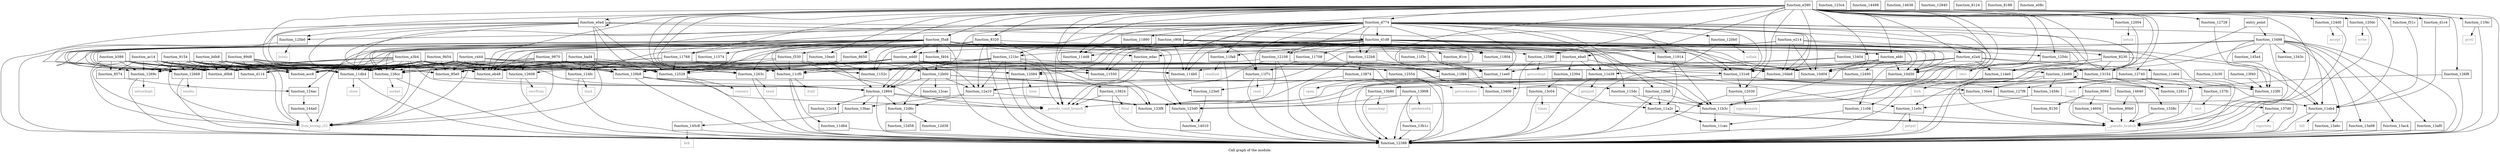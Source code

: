 digraph "Call graph of the module." {
  label="Call graph of the module.";
  node [shape=record];

  Node_function_e2a4 [label="{function_e2a4}"];
  Node_function_125dc [label="{function_125dc}"];
  Node_function_e390 [label="{function_e390}"];
  Node_function_12580 [label="{function_12580}"];
  Node_function_10ea0 [label="{function_10ea0}"];
  Node_function_11db4 [label="{function_11db4}"];
  Node_function_11fd4 [label="{function_11fd4}"];
  Node_function_115dc [label="{function_115dc}"];
  Node_function_11708 [label="{function_11708}"];
  Node_function_11768 [label="{function_11768}"];
  Node_function_12004 [label="{function_12004}"];
  Node_function_eb48 [label="{function_eb48}"];
  Node_function_11804 [label="{function_11804}"];
  Node_function_eba0 [label="{function_eba0}"];
  Node_function_114b0 [label="{function_114b0}"];
  Node_function_12030 [label="{function_12030}"];
  Node_function_12084 [label="{function_12084}"];
  Node_function_120b0 [label="{function_120b0}"];
  Node_function_11890 [label="{function_11890}"];
  Node_function_11e64 [label="{function_11e64}"];
  Node_function_11550 [label="{function_11550}"];
  Node_function_11574 [label="{function_11574}"];
  Node_function_124d0 [label="{function_124d0}"];
  Node_function_11eb4 [label="{function_11eb4}"];
  Node_function_120dc [label="{function_120dc}"];
  Node_function_ebfc [label="{function_ebfc}"];
  Node_function_ecc8 [label="{function_ecc8}"];
  Node_function_114d8 [label="{function_114d8}"];
  Node_function_11de0 [label="{function_11de0}"];
  Node_function_12108 [label="{function_12108}"];
  Node_function_121bc [label="{function_121bc}"];
  Node_function_11914 [label="{function_11914}"];
  Node_function_122b8 [label="{function_122b8}"];
  Node_function_11a2c [label="{function_11a2c}"];
  Node_function_12388 [label="{function_12388}"];
  Node_function_11ee0 [label="{function_11ee0}"];
  Node_function_124fc [label="{function_124fc}"];
  Node_function_11f3c [label="{function_11f3c}"];
  Node_function_edac [label="{function_edac}"];
  Node_function_edd0 [label="{function_edd0}"];
  Node_function_125b0 [label="{function_125b0}"];
  Node_function_f31c [label="{function_f31c}"];
  Node_function_12394 [label="{function_12394}"];
  Node_function_11b3c [label="{function_11b3c}"];
  Node_function_123c4 [label="{function_123c4}"];
  Node_function_11c08 [label="{function_11c08}"];
  Node_function_123d0 [label="{function_123d0}"];
  Node_function_12528 [label="{function_12528}"];
  Node_function_11f4c [label="{function_11f4c}"];
  Node_function_12554 [label="{function_12554}"];
  Node_function_11f7c [label="{function_11f7c}"];
  Node_function_f330 [label="{function_f330}"];
  Node_function_11cec [label="{function_11cec}"];
  Node_function_f404 [label="{function_f404}"];
  Node_function_1152c [label="{function_1152c}"];
  Node_function_11e0c [label="{function_11e0c}"];
  Node_function_123e0 [label="{function_123e0}"];
  Node_function_123f0 [label="{function_123f0}"];
  Node_function_f5a8 [label="{function_f5a8}"];
  Node_function_10d04 [label="{function_10d04}"];
  Node_function_11fa8 [label="{function_11fa8}"];
  Node_function_11e38 [label="{function_11e38}"];
  Node_function_12490 [label="{function_12490}"];
  Node_function_11cf0 [label="{function_11cf0}"];
  Node_function_124ac [label="{function_124ac}"];
  Node_function_11d64 [label="{function_11d64}"];
  Node_function_10d30 [label="{function_10d30}"];
  Node_function_12668 [label="{function_12668}"];
  Node_function_1269c [label="{function_1269c}"];
  Node_function_126cc [label="{function_126cc}"];
  Node_function_126f8 [label="{function_126f8}"];
  Node_function_12728 [label="{function_12728}"];
  Node_function_12740 [label="{function_12740}"];
  Node_function_127f8 [label="{function_127f8}"];
  Node_function_12608 [label="{function_12608}"];
  Node_function_1263c [label="{function_1263c}"];
  Node_function_10de8 [label="{function_10de8}"];
  Node_prctl [color="gray50", fontcolor="gray50", label="{prctl}"];
  Node_read [color="gray50", fontcolor="gray50", label="{read}"];
  Node_readlink [color="gray50", fontcolor="gray50", label="{readlink}"];
  Node_setsid [color="gray50", fontcolor="gray50", label="{setsid}"];
  Node_sigprocmask [color="gray50", fontcolor="gray50", label="{sigprocmask}"];
  Node_time [color="gray50", fontcolor="gray50", label="{time}"];
  Node_unlink [color="gray50", fontcolor="gray50", label="{unlink}"];
  Node_write [color="gray50", fontcolor="gray50", label="{write}"];
  Node_accept [color="gray50", fontcolor="gray50", label="{accept}"];
  Node_bind [color="gray50", fontcolor="gray50", label="{bind}"];
  Node_connect [color="gray50", fontcolor="gray50", label="{connect}"];
  Node_getsockname [color="gray50", fontcolor="gray50", label="{getsockname}"];
  Node_getsockopt [color="gray50", fontcolor="gray50", label="{getsockopt}"];
  Node_listen [color="gray50", fontcolor="gray50", label="{listen}"];
  Node_recv [color="gray50", fontcolor="gray50", label="{recv}"];
  Node_recvfrom [color="gray50", fontcolor="gray50", label="{recvfrom}"];
  Node_send [color="gray50", fontcolor="gray50", label="{send}"];
  Node_sendto [color="gray50", fontcolor="gray50", label="{sendto}"];
  Node_setsockopt [color="gray50", fontcolor="gray50", label="{setsockopt}"];
  Node_socket [color="gray50", fontcolor="gray50", label="{socket}"];
  Node_sigaction [color="gray50", fontcolor="gray50", label="{sigaction}"];
  Node_exit [color="gray50", fontcolor="gray50", label="{exit}"];
  Node_fstat [color="gray50", fontcolor="gray50", label="{fstat}"];
  Node_getdents64 [color="gray50", fontcolor="gray50", label="{getdents64}"];
  Node_nanosleep [color="gray50", fontcolor="gray50", label="{nanosleep}"];
  Node_times [color="gray50", fontcolor="gray50", label="{times}"];
  Node_brk [color="gray50", fontcolor="gray50", label="{brk}"];
  Node_llvm_bswap_i32 [color="gray50", fontcolor="gray50", label="{llvm_bswap_i32}"];
  Node_function_13498 [label="{function_13498}"];
  Node_function_136e4 [label="{function_136e4}"];
  Node_function_137d0 [label="{function_137d0}"];
  Node_function_137fc [label="{function_137fc}"];
  Node_function_13824 [label="{function_13824}"];
  Node_function_13874 [label="{function_13874}"];
  Node_function_13908 [label="{function_13908}"];
  Node_function_13a6c [label="{function_13a6c}"];
  Node_function_13a98 [label="{function_13a98}"];
  Node_function_13ac4 [label="{function_13ac4}"];
  Node_function_13af0 [label="{function_13af0}"];
  Node_function_13b1c [label="{function_13b1c}"];
  Node_function_13b80 [label="{function_13b80}"];
  Node_function_13bac [label="{function_13bac}"];
  Node_function_13c04 [label="{function_13c04}"];
  Node_function_13c30 [label="{function_13c30}"];
  Node_function_13f40 [label="{function_13f40}"];
  Node_function_14010 [label="{function_14010}"];
  Node_function_14498 [label="{function_14498}"];
  Node_function_144a0 [label="{function_144a0}"];
  Node_function_1458c [label="{function_1458c}"];
  Node_function_145a4 [label="{function_145a4}"];
  Node_function_145c8 [label="{function_145c8}"];
  Node_function_14604 [label="{function_14604}"];
  Node_function_14638 [label="{function_14638}"];
  Node_function_14640 [label="{function_14640}"];
  Node_fcntl [color="gray50", fontcolor="gray50", label="{fcntl}"];
  Node_close [color="gray50", fontcolor="gray50", label="{close}"];
  Node_fork [color="gray50", fontcolor="gray50", label="{fork}"];
  Node_getpid [color="gray50", fontcolor="gray50", label="{getpid}"];
  Node_getppid [color="gray50", fontcolor="gray50", label="{getppid}"];
  Node_ioctl [color="gray50", fontcolor="gray50", label="{ioctl}"];
  Node_kill [color="gray50", fontcolor="gray50", label="{kill}"];
  Node_open [color="gray50", fontcolor="gray50", label="{open}"];
  Node_function_1281c [label="{function_1281c}"];
  Node_function_12840 [label="{function_12840}"];
  Node_function_12864 [label="{function_12864}"];
  Node_function_129b8 [label="{function_129b8}"];
  Node_function_12a10 [label="{function_12a10}"];
  Node_function_12b00 [label="{function_12b00}"];
  Node_function_12c18 [label="{function_12c18}"];
  Node_function_12cac [label="{function_12cac}"];
  Node_function_12d38 [label="{function_12d38}"];
  Node_function_12d58 [label="{function_12d58}"];
  Node_function_12d6c [label="{function_12d6c}"];
  Node_function_12e60 [label="{function_12e60}"];
  Node_function_12fa8 [label="{function_12fa8}"];
  Node_function_13154 [label="{function_13154}"];
  Node_function_131e8 [label="{function_131e8}"];
  Node_function_1338c [label="{function_1338c}"];
  Node_function_133f8 [label="{function_133f8}"];
  Node_function_1343c [label="{function_1343c}"];
  Node_function_13400 [label="{function_13400}"];
  Node_function_13404 [label="{function_13404}"];
  Node___pseudo_branch [color="gray50", fontcolor="gray50", label="{__pseudo_branch}"];
  Node___pseudo_cond_branch [color="gray50", fontcolor="gray50", label="{__pseudo_cond_branch}"];
  Node_function_8094 [label="{function_8094}"];
  Node_function_80b0 [label="{function_80b0}"];
  Node_function_8124 [label="{function_8124}"];
  Node_function_8130 [label="{function_8130}"];
  Node_function_8188 [label="{function_8188}"];
  Node_entry_point [label="{entry_point}"];
  Node_function_81cc [label="{function_81cc}"];
  Node_function_8230 [label="{function_8230}"];
  Node_function_8320 [label="{function_8320}"];
  Node_function_8574 [label="{function_8574}"];
  Node_function_85e0 [label="{function_85e0}"];
  Node_function_8650 [label="{function_8650}"];
  Node_function_89d8 [label="{function_89d8}"];
  Node_function_9154 [label="{function_9154}"];
  Node_function_9870 [label="{function_9870}"];
  Node_function_9b54 [label="{function_9b54}"];
  Node_function_a3b4 [label="{function_a3b4}"];
  Node_function_ac14 [label="{function_ac14}"];
  Node_function_b388 [label="{function_b388}"];
  Node_function_bad4 [label="{function_bad4}"];
  Node_function_bdb8 [label="{function_bdb8}"];
  Node_function_c444 [label="{function_c444}"];
  Node_function_c908 [label="{function_c908}"];
  Node_function_d0b8 [label="{function_d0b8}"];
  Node_function_d114 [label="{function_d114}"];
  Node_function_d1c4 [label="{function_d1c4}"];
  Node_function_d1d8 [label="{function_d1d8}"];
  Node_function_d774 [label="{function_d774}"];
  Node_function_e08c [label="{function_e08c}"];
  Node_function_e0a4 [label="{function_e0a4}"];
  Node_function_e214 [label="{function_e214}"];
  Node_function_e2a4 -> Node_function_11e64;
  Node_function_e2a4 -> Node_function_11de0;
  Node_function_e2a4 -> Node_function_11ee0;
  Node_function_e2a4 -> Node_function_10d04;
  Node_function_e2a4 -> Node_function_10d30;
  Node_function_e2a4 -> Node_function_10de8;
  Node_function_e2a4 -> Node_function_13154;
  Node_function_e2a4 -> Node_function_131e8;
  Node_function_125dc -> Node_function_12388;
  Node_function_125dc -> Node_recv;
  Node_function_e390 -> Node_function_e2a4;
  Node_function_e390 -> Node_function_125dc;
  Node_function_e390 -> Node_function_12580;
  Node_function_e390 -> Node_function_10ea0;
  Node_function_e390 -> Node_function_11db4;
  Node_function_e390 -> Node_function_11fd4;
  Node_function_e390 -> Node_function_11768;
  Node_function_e390 -> Node_function_12004;
  Node_function_e390 -> Node_function_eb48;
  Node_function_e390 -> Node_function_eba0;
  Node_function_e390 -> Node_function_114b0;
  Node_function_e390 -> Node_function_12030;
  Node_function_e390 -> Node_function_11550;
  Node_function_e390 -> Node_function_124d0;
  Node_function_e390 -> Node_function_11eb4;
  Node_function_e390 -> Node_function_120dc;
  Node_function_e390 -> Node_function_ebfc;
  Node_function_e390 -> Node_function_114d8;
  Node_function_e390 -> Node_function_11de0;
  Node_function_e390 -> Node_function_12388;
  Node_function_e390 -> Node_function_f31c;
  Node_function_e390 -> Node_function_11b3c;
  Node_function_e390 -> Node_function_11c08;
  Node_function_e390 -> Node_function_12528;
  Node_function_e390 -> Node_function_11f4c;
  Node_function_e390 -> Node_function_f5a8;
  Node_function_e390 -> Node_function_10d04;
  Node_function_e390 -> Node_function_11cf0;
  Node_function_e390 -> Node_function_10d30;
  Node_function_e390 -> Node_function_126cc;
  Node_function_e390 -> Node_function_126f8;
  Node_function_e390 -> Node_function_12728;
  Node_function_e390 -> Node_function_12740;
  Node_function_e390 -> Node_function_1263c;
  Node_function_e390 -> Node_function_10de8;
  Node_function_e390 -> Node_function_13154;
  Node_function_e390 -> Node_function_131e8;
  Node_function_e390 -> Node___pseudo_branch;
  Node_function_e390 -> Node___pseudo_cond_branch;
  Node_function_e390 -> Node_function_8320;
  Node_function_e390 -> Node_function_8650;
  Node_function_e390 -> Node_function_d1c4;
  Node_function_e390 -> Node_function_d774;
  Node_function_e390 -> Node_function_e0a4;
  Node_function_12580 -> Node_function_12388;
  Node_function_12580 -> Node_getsockopt;
  Node_function_10ea0 -> Node_function_1152c;
  Node_function_10ea0 -> Node_function_12864;
  Node_function_11db4 -> Node_function_12388;
  Node_function_11db4 -> Node_close;
  Node_function_11fd4 -> Node_function_12388;
  Node_function_115dc -> Node_function_11a2c;
  Node_function_115dc -> Node_function_11b3c;
  Node_function_11708 -> Node_function_11f7c;
  Node_function_11768 -> Node_function_11db4;
  Node_function_11768 -> Node_function_12388;
  Node_function_11768 -> Node_function_12528;
  Node_function_11768 -> Node_function_12554;
  Node_function_11768 -> Node_function_126cc;
  Node_function_12004 -> Node_function_12388;
  Node_function_12004 -> Node_setsid;
  Node_function_eba0 -> Node_function_12084;
  Node_function_eba0 -> Node_function_12394;
  Node_function_eba0 -> Node_function_11e0c;
  Node_function_eba0 -> Node_function_11e38;
  Node_function_12030 -> Node_function_12388;
  Node_function_12030 -> Node_sigprocmask;
  Node_function_12084 -> Node_function_12388;
  Node_function_12084 -> Node_time;
  Node_function_120b0 -> Node_function_12388;
  Node_function_120b0 -> Node_unlink;
  Node_function_11e64 -> Node_function_12388;
  Node_function_11e64 -> Node_ioctl;
  Node_function_124d0 -> Node_function_12388;
  Node_function_124d0 -> Node_accept;
  Node_function_11eb4 -> Node_function_12388;
  Node_function_11eb4 -> Node_kill;
  Node_function_120dc -> Node_function_12388;
  Node_function_120dc -> Node_write;
  Node_function_ebfc -> Node_function_114b0;
  Node_function_ebfc -> Node_function_11b3c;
  Node_function_ebfc -> Node_function_10d04;
  Node_function_ebfc -> Node_function_12490;
  Node_function_ebfc -> Node_function_10d30;
  Node_function_ebfc -> Node_function_10de8;
  Node_function_11de0 -> Node_function_12388;
  Node_function_11de0 -> Node_fork;
  Node_function_12108 -> Node_function_11db4;
  Node_function_12108 -> Node_function_12388;
  Node_function_12108 -> Node_function_12a10;
  Node_function_12108 -> Node_function_133f8;
  Node_function_12108 -> Node_function_13400;
  Node_function_121bc -> Node_function_11db4;
  Node_function_121bc -> Node_function_12388;
  Node_function_121bc -> Node_function_11ee0;
  Node_function_121bc -> Node_function_11cf0;
  Node_function_121bc -> Node_function_13824;
  Node_function_121bc -> Node_function_12864;
  Node_function_121bc -> Node_function_129b8;
  Node_function_121bc -> Node_function_12a10;
  Node_function_121bc -> Node_function_133f8;
  Node_function_11914 -> Node_function_11a2c;
  Node_function_11914 -> Node_function_11b3c;
  Node_function_122b8 -> Node_function_13874;
  Node_function_122b8 -> Node_function_133f8;
  Node_function_122b8 -> Node_function_13400;
  Node_function_11a2c -> Node_function_11a2c;
  Node_function_11a2c -> Node_function_11cec;
  Node_function_11a2c -> Node___pseudo_branch;
  Node_function_11ee0 -> Node_function_12388;
  Node_function_11ee0 -> Node_open;
  Node_function_124fc -> Node_function_12388;
  Node_function_124fc -> Node_bind;
  Node_function_11f3c -> Node_function_11ee0;
  Node_function_edac -> Node_function_12a10;
  Node_function_edac -> Node___pseudo_cond_branch;
  Node_function_edd0 -> Node_function_11db4;
  Node_function_edd0 -> Node_function_11fd4;
  Node_function_edd0 -> Node_function_eb48;
  Node_function_edd0 -> Node_function_114b0;
  Node_function_edd0 -> Node_function_11550;
  Node_function_edd0 -> Node_function_11b3c;
  Node_function_edd0 -> Node_function_12528;
  Node_function_edd0 -> Node_function_11cf0;
  Node_function_edd0 -> Node_function_126cc;
  Node_function_edd0 -> Node_function_12608;
  Node_function_edd0 -> Node_function_1263c;
  Node_function_edd0 -> Node_function_129b8;
  Node_function_edd0 -> Node_function_12a10;
  Node_function_edd0 -> Node_function_12b00;
  Node_function_edd0 -> Node_function_131e8;
  Node_function_edd0 -> Node___pseudo_cond_branch;
  Node_function_125b0 -> Node_function_12388;
  Node_function_125b0 -> Node_listen;
  Node_function_f31c -> Node_function_11eb4;
  Node_function_12394 -> Node_function_13c04;
  Node_function_11b3c -> Node_function_11cec;
  Node_function_11b3c -> Node___pseudo_branch;
  Node_function_11c08 -> Node_function_11cec;
  Node_function_11c08 -> Node___pseudo_branch;
  Node_function_123d0 -> Node_function_14010;
  Node_function_12528 -> Node_function_12388;
  Node_function_12528 -> Node_connect;
  Node_function_11f4c -> Node_function_12388;
  Node_function_11f4c -> Node_prctl;
  Node_function_12554 -> Node_function_12388;
  Node_function_12554 -> Node_getsockname;
  Node_function_11f7c -> Node_function_12388;
  Node_function_11f7c -> Node_read;
  Node_function_f330 -> Node_function_11550;
  Node_function_f330 -> Node_function_12528;
  Node_function_f330 -> Node_function_11cf0;
  Node_function_f330 -> Node_function_126cc;
  Node_function_f330 -> Node___pseudo_cond_branch;
  Node_function_f404 -> Node_function_114b0;
  Node_function_f404 -> Node_function_1152c;
  Node_function_f404 -> Node_function_12864;
  Node_function_f404 -> Node_function_12b00;
  Node_function_11e0c -> Node_function_12388;
  Node_function_11e0c -> Node_getpid;
  Node_function_123e0 -> Node_function_14010;
  Node_function_123f0 -> Node___pseudo_branch;
  Node_function_f5a8 -> Node_function_125dc;
  Node_function_f5a8 -> Node_function_12580;
  Node_function_f5a8 -> Node_function_11db4;
  Node_function_f5a8 -> Node_function_11fd4;
  Node_function_f5a8 -> Node_function_11768;
  Node_function_f5a8 -> Node_function_eb48;
  Node_function_f5a8 -> Node_function_eba0;
  Node_function_f5a8 -> Node_function_12084;
  Node_function_f5a8 -> Node_function_11574;
  Node_function_f5a8 -> Node_function_11de0;
  Node_function_f5a8 -> Node_function_12388;
  Node_function_f5a8 -> Node_function_edac;
  Node_function_f5a8 -> Node_function_edd0;
  Node_function_f5a8 -> Node_function_11b3c;
  Node_function_f5a8 -> Node_function_11c08;
  Node_function_f5a8 -> Node_function_123d0;
  Node_function_f5a8 -> Node_function_12528;
  Node_function_f5a8 -> Node_function_f330;
  Node_function_f5a8 -> Node_function_f404;
  Node_function_f5a8 -> Node_function_123e0;
  Node_function_f5a8 -> Node_function_10d04;
  Node_function_f5a8 -> Node_function_11cf0;
  Node_function_f5a8 -> Node_function_10d30;
  Node_function_f5a8 -> Node_function_12668;
  Node_function_f5a8 -> Node_function_1269c;
  Node_function_f5a8 -> Node_function_126cc;
  Node_function_f5a8 -> Node_function_12608;
  Node_function_f5a8 -> Node_function_1263c;
  Node_function_f5a8 -> Node_function_10de8;
  Node_function_f5a8 -> Node_llvm_bswap_i32;
  Node_function_f5a8 -> Node_function_129b8;
  Node_function_f5a8 -> Node_function_13154;
  Node_function_f5a8 -> Node_function_d0b8;
  Node_function_f5a8 -> Node_function_d114;
  Node_function_11fa8 -> Node_function_12388;
  Node_function_11fa8 -> Node_readlink;
  Node_function_11e38 -> Node_function_12388;
  Node_function_11e38 -> Node_getppid;
  Node_function_11cf0 -> Node_function_12388;
  Node_function_11cf0 -> Node_function_11d64;
  Node_function_11cf0 -> Node_fcntl;
  Node_function_124ac -> Node_function_144a0;
  Node_function_11d64 -> Node_function_12388;
  Node_function_12668 -> Node_function_12388;
  Node_function_12668 -> Node_sendto;
  Node_function_1269c -> Node_function_12388;
  Node_function_1269c -> Node_setsockopt;
  Node_function_126cc -> Node_function_12388;
  Node_function_126cc -> Node_socket;
  Node_function_126f8 -> Node_function_12388;
  Node_function_126f8 -> Node_function_1281c;
  Node_function_12728 -> Node_function_123f0;
  Node_function_12740 -> Node_function_12388;
  Node_function_12740 -> Node_function_127f8;
  Node_function_12740 -> Node_function_136e4;
  Node_function_12740 -> Node_function_1281c;
  Node_function_12608 -> Node_function_12388;
  Node_function_12608 -> Node_recvfrom;
  Node_function_1263c -> Node_function_12388;
  Node_function_1263c -> Node_send;
  Node_function_13498 -> Node_function_12388;
  Node_function_13498 -> Node_function_123f0;
  Node_function_13498 -> Node_function_13a6c;
  Node_function_13498 -> Node_function_13a98;
  Node_function_13498 -> Node_function_13ac4;
  Node_function_13498 -> Node_function_13af0;
  Node_function_13498 -> Node_function_145a4;
  Node_function_13498 -> Node_function_13154;
  Node_function_13498 -> Node_function_1343c;
  Node_function_13498 -> Node_function_13404;
  Node_function_13498 -> Node___pseudo_branch;
  Node_function_13498 -> Node___pseudo_cond_branch;
  Node_function_136e4 -> Node_function_123d0;
  Node_function_136e4 -> Node_function_137d0;
  Node_function_137d0 -> Node_function_12388;
  Node_function_137d0 -> Node_sigaction;
  Node_function_137fc -> Node_exit;
  Node_function_13824 -> Node_function_12388;
  Node_function_13824 -> Node_fstat;
  Node_function_13824 -> Node___pseudo_cond_branch;
  Node_function_13874 -> Node_function_123e0;
  Node_function_13874 -> Node_function_13908;
  Node_function_13908 -> Node_function_12388;
  Node_function_13908 -> Node_function_123d0;
  Node_function_13908 -> Node_getdents64;
  Node_function_13908 -> Node_function_13b1c;
  Node_function_13a6c -> Node_function_12388;
  Node_function_13a98 -> Node_function_12388;
  Node_function_13ac4 -> Node_function_12388;
  Node_function_13af0 -> Node_function_12388;
  Node_function_13b1c -> Node_function_12388;
  Node_function_13b80 -> Node_function_12388;
  Node_function_13b80 -> Node_nanosleep;
  Node_function_13bac -> Node_function_145c8;
  Node_function_13c04 -> Node_function_12388;
  Node_function_13c04 -> Node_times;
  Node_function_13c30 -> Node_function_123f0;
  Node_function_13f40 -> Node_function_123f0;
  Node_function_144a0 -> Node_llvm_bswap_i32;
  Node_function_1458c -> Node_function_11eb4;
  Node_function_1458c -> Node_function_11e0c;
  Node_function_145c8 -> Node_function_12388;
  Node_function_145c8 -> Node_brk;
  Node_function_14604 -> Node___pseudo_branch;
  Node_function_14640 -> Node___pseudo_branch;
  Node_function_14640 -> Node_function_80b0;
  Node_function_12864 -> Node_function_12388;
  Node_function_12864 -> Node_function_13bac;
  Node_function_12864 -> Node_function_12c18;
  Node_function_12864 -> Node_function_12d6c;
  Node_function_12864 -> Node_function_133f8;
  Node_function_12864 -> Node___pseudo_cond_branch;
  Node_function_129b8 -> Node_function_11a2c;
  Node_function_129b8 -> Node_function_12388;
  Node_function_129b8 -> Node_function_12864;
  Node_function_129b8 -> Node___pseudo_cond_branch;
  Node_function_12a10 -> Node_function_13bac;
  Node_function_12a10 -> Node_function_12d6c;
  Node_function_12a10 -> Node_function_133f8;
  Node_function_12b00 -> Node_function_123d0;
  Node_function_12b00 -> Node_function_12864;
  Node_function_12b00 -> Node_function_12a10;
  Node_function_12b00 -> Node_function_12cac;
  Node_function_12b00 -> Node_function_12d6c;
  Node_function_12b00 -> Node_function_133f8;
  Node_function_12d6c -> Node_function_12d38;
  Node_function_12d6c -> Node_function_12d58;
  Node_function_12e60 -> Node_function_123f0;
  Node_function_12e60 -> Node_function_136e4;
  Node_function_12e60 -> Node_function_1458c;
  Node_function_12e60 -> Node_function_1281c;
  Node_function_12e60 -> Node_function_12e60;
  Node_function_12e60 -> Node_function_133f8;
  Node_function_12e60 -> Node___pseudo_cond_branch;
  Node_function_12fa8 -> Node_function_11a2c;
  Node_function_12fa8 -> Node_function_12388;
  Node_function_12fa8 -> Node_function_11b3c;
  Node_function_13154 -> Node_function_137fc;
  Node_function_13154 -> Node_function_1338c;
  Node_function_13154 -> Node_function_133f8;
  Node_function_13154 -> Node_function_13400;
  Node_function_13154 -> Node___pseudo_branch;
  Node_function_131e8 -> Node_function_12030;
  Node_function_131e8 -> Node_function_12388;
  Node_function_131e8 -> Node_function_127f8;
  Node_function_131e8 -> Node_function_136e4;
  Node_function_131e8 -> Node_function_13b80;
  Node_function_131e8 -> Node_function_1281c;
  Node_function_1338c -> Node___pseudo_branch;
  Node_function_13404 -> Node_function_11ee0;
  Node_function_13404 -> Node_function_11cf0;
  Node_function_13404 -> Node_function_12e60;
  Node_function_8094 -> Node_function_14604;
  Node_function_8094 -> Node___pseudo_branch;
  Node_function_8094 -> Node_function_8130;
  Node_function_80b0 -> Node___pseudo_branch;
  Node_entry_point -> Node_function_13498;
  Node_entry_point -> Node_function_12e60;
  Node_function_8230 -> Node_function_11eb4;
  Node_function_8230 -> Node_function_11de0;
  Node_function_8230 -> Node_function_11e38;
  Node_function_8230 -> Node_function_13154;
  Node_function_8230 -> Node_function_131e8;
  Node_function_8230 -> Node___pseudo_branch;
  Node_function_8320 -> Node_function_12388;
  Node_function_8320 -> Node_function_1152c;
  Node_function_8320 -> Node_function_129b8;
  Node_function_8320 -> Node_function_12a10;
  Node_function_8320 -> Node___pseudo_cond_branch;
  Node_function_8320 -> Node_function_8230;
  Node_function_8574 -> Node_function_124ac;
  Node_function_85e0 -> Node_function_115dc;
  Node_function_8650 -> Node_function_129b8;
  Node_function_8650 -> Node_function_12b00;
  Node_function_89d8 -> Node_function_11db4;
  Node_function_89d8 -> Node_function_eb48;
  Node_function_89d8 -> Node_function_ecc8;
  Node_function_89d8 -> Node_function_1152c;
  Node_function_89d8 -> Node_function_12668;
  Node_function_89d8 -> Node_function_1269c;
  Node_function_89d8 -> Node_function_126cc;
  Node_function_89d8 -> Node_llvm_bswap_i32;
  Node_function_89d8 -> Node_function_129b8;
  Node_function_89d8 -> Node_function_85e0;
  Node_function_89d8 -> Node_function_d0b8;
  Node_function_89d8 -> Node_function_d114;
  Node_function_9154 -> Node_function_11db4;
  Node_function_9154 -> Node_function_eb48;
  Node_function_9154 -> Node_function_ecc8;
  Node_function_9154 -> Node_function_12668;
  Node_function_9154 -> Node_function_1269c;
  Node_function_9154 -> Node_function_126cc;
  Node_function_9154 -> Node_llvm_bswap_i32;
  Node_function_9154 -> Node_function_129b8;
  Node_function_9154 -> Node_function_85e0;
  Node_function_9154 -> Node_function_d0b8;
  Node_function_9154 -> Node_function_d114;
  Node_function_9870 -> Node_function_eb48;
  Node_function_9870 -> Node_function_ecc8;
  Node_function_9870 -> Node_function_124fc;
  Node_function_9870 -> Node_function_12528;
  Node_function_9870 -> Node_function_126cc;
  Node_function_9870 -> Node_function_1263c;
  Node_function_9870 -> Node_llvm_bswap_i32;
  Node_function_9870 -> Node_function_129b8;
  Node_function_9870 -> Node_function_85e0;
  Node_function_9b54 -> Node_function_11db4;
  Node_function_9b54 -> Node_function_eb48;
  Node_function_9b54 -> Node_function_12084;
  Node_function_9b54 -> Node_function_ecc8;
  Node_function_9b54 -> Node_function_12528;
  Node_function_9b54 -> Node_function_11cf0;
  Node_function_9b54 -> Node_function_12668;
  Node_function_9b54 -> Node_function_1269c;
  Node_function_9b54 -> Node_function_126cc;
  Node_function_9b54 -> Node_function_12608;
  Node_function_9b54 -> Node_llvm_bswap_i32;
  Node_function_9b54 -> Node_function_12864;
  Node_function_9b54 -> Node_function_129b8;
  Node_function_9b54 -> Node_function_85e0;
  Node_function_9b54 -> Node_function_d0b8;
  Node_function_9b54 -> Node_function_d114;
  Node_function_a3b4 -> Node_function_11db4;
  Node_function_a3b4 -> Node_function_eb48;
  Node_function_a3b4 -> Node_function_12084;
  Node_function_a3b4 -> Node_function_ecc8;
  Node_function_a3b4 -> Node_function_12528;
  Node_function_a3b4 -> Node_function_11cf0;
  Node_function_a3b4 -> Node_function_12668;
  Node_function_a3b4 -> Node_function_1269c;
  Node_function_a3b4 -> Node_function_126cc;
  Node_function_a3b4 -> Node_function_12608;
  Node_function_a3b4 -> Node_llvm_bswap_i32;
  Node_function_a3b4 -> Node_function_12864;
  Node_function_a3b4 -> Node_function_129b8;
  Node_function_a3b4 -> Node_function_85e0;
  Node_function_a3b4 -> Node_function_d0b8;
  Node_function_a3b4 -> Node_function_d114;
  Node_function_ac14 -> Node_function_11db4;
  Node_function_ac14 -> Node_function_eb48;
  Node_function_ac14 -> Node_function_ecc8;
  Node_function_ac14 -> Node_function_12668;
  Node_function_ac14 -> Node_function_1269c;
  Node_function_ac14 -> Node_function_126cc;
  Node_function_ac14 -> Node_llvm_bswap_i32;
  Node_function_ac14 -> Node_function_129b8;
  Node_function_ac14 -> Node_function_8574;
  Node_function_ac14 -> Node_function_85e0;
  Node_function_ac14 -> Node_function_d0b8;
  Node_function_ac14 -> Node_function_d114;
  Node_function_b388 -> Node_function_11db4;
  Node_function_b388 -> Node_function_eb48;
  Node_function_b388 -> Node_function_12668;
  Node_function_b388 -> Node_function_1269c;
  Node_function_b388 -> Node_function_126cc;
  Node_function_b388 -> Node_llvm_bswap_i32;
  Node_function_b388 -> Node_function_129b8;
  Node_function_b388 -> Node_function_8574;
  Node_function_b388 -> Node_function_85e0;
  Node_function_b388 -> Node_function_d0b8;
  Node_function_b388 -> Node_function_d114;
  Node_function_bad4 -> Node_function_eb48;
  Node_function_bad4 -> Node_function_ecc8;
  Node_function_bad4 -> Node_function_124fc;
  Node_function_bad4 -> Node_function_12528;
  Node_function_bad4 -> Node_function_126cc;
  Node_function_bad4 -> Node_function_1263c;
  Node_function_bad4 -> Node_llvm_bswap_i32;
  Node_function_bad4 -> Node_function_129b8;
  Node_function_bad4 -> Node_function_85e0;
  Node_function_bdb8 -> Node_function_11db4;
  Node_function_bdb8 -> Node_function_eb48;
  Node_function_bdb8 -> Node_function_ecc8;
  Node_function_bdb8 -> Node_function_12668;
  Node_function_bdb8 -> Node_function_1269c;
  Node_function_bdb8 -> Node_function_126cc;
  Node_function_bdb8 -> Node_llvm_bswap_i32;
  Node_function_bdb8 -> Node_function_129b8;
  Node_function_bdb8 -> Node_function_85e0;
  Node_function_bdb8 -> Node_function_d0b8;
  Node_function_bdb8 -> Node_function_d114;
  Node_function_c444 -> Node_function_11db4;
  Node_function_c444 -> Node_function_eb48;
  Node_function_c444 -> Node_function_1152c;
  Node_function_c444 -> Node_function_10d04;
  Node_function_c444 -> Node_function_12668;
  Node_function_c444 -> Node_function_1269c;
  Node_function_c444 -> Node_function_126cc;
  Node_function_c444 -> Node_function_10de8;
  Node_function_c444 -> Node_llvm_bswap_i32;
  Node_function_c444 -> Node_function_129b8;
  Node_function_c444 -> Node_function_85e0;
  Node_function_c444 -> Node_function_d0b8;
  Node_function_c444 -> Node_function_d114;
  Node_function_c908 -> Node_function_11db4;
  Node_function_c908 -> Node_function_eb48;
  Node_function_c908 -> Node_function_11804;
  Node_function_c908 -> Node_function_114b0;
  Node_function_c908 -> Node_function_ebfc;
  Node_function_c908 -> Node_function_11ee0;
  Node_function_c908 -> Node_function_11f7c;
  Node_function_c908 -> Node_function_1152c;
  Node_function_c908 -> Node_function_10d04;
  Node_function_c908 -> Node_function_124ac;
  Node_function_c908 -> Node_function_10d30;
  Node_function_c908 -> Node_function_12668;
  Node_function_c908 -> Node_function_1269c;
  Node_function_c908 -> Node_function_126cc;
  Node_function_c908 -> Node_function_10de8;
  Node_function_c908 -> Node_function_129b8;
  Node_function_c908 -> Node_function_81cc;
  Node_function_c908 -> Node_function_85e0;
  Node_function_c908 -> Node_function_d0b8;
  Node_function_c908 -> Node_function_d114;
  Node_function_d1c4 -> Node_function_11eb4;
  Node_function_d1d8 -> Node_function_11db4;
  Node_function_d1d8 -> Node_function_115dc;
  Node_function_d1d8 -> Node_function_11708;
  Node_function_d1d8 -> Node_function_11804;
  Node_function_d1d8 -> Node_function_114b0;
  Node_function_d1d8 -> Node_function_11550;
  Node_function_d1d8 -> Node_function_11eb4;
  Node_function_d1d8 -> Node_function_114d8;
  Node_function_d1d8 -> Node_function_12108;
  Node_function_d1d8 -> Node_function_121bc;
  Node_function_d1d8 -> Node_function_11914;
  Node_function_d1d8 -> Node_function_122b8;
  Node_function_d1d8 -> Node_function_11ee0;
  Node_function_d1d8 -> Node_function_123f0;
  Node_function_d1d8 -> Node_function_10d04;
  Node_function_d1d8 -> Node_function_11fa8;
  Node_function_d1d8 -> Node_function_10d30;
  Node_function_d1d8 -> Node_function_10de8;
  Node_function_d1d8 -> Node_function_131e8;
  Node_function_d774 -> Node_function_11db4;
  Node_function_d774 -> Node_function_11804;
  Node_function_d774 -> Node_function_12084;
  Node_function_d774 -> Node_function_120b0;
  Node_function_d774 -> Node_function_11890;
  Node_function_d774 -> Node_function_11550;
  Node_function_d774 -> Node_function_11eb4;
  Node_function_d774 -> Node_function_114d8;
  Node_function_d774 -> Node_function_11de0;
  Node_function_d774 -> Node_function_12108;
  Node_function_d774 -> Node_function_121bc;
  Node_function_d774 -> Node_function_11914;
  Node_function_d774 -> Node_function_122b8;
  Node_function_d774 -> Node_function_11ee0;
  Node_function_d774 -> Node_function_124fc;
  Node_function_d774 -> Node_function_125b0;
  Node_function_d774 -> Node_function_11b3c;
  Node_function_d774 -> Node_function_11f7c;
  Node_function_d774 -> Node_function_11e0c;
  Node_function_d774 -> Node_function_10d04;
  Node_function_d774 -> Node_function_11fa8;
  Node_function_d774 -> Node_function_11e38;
  Node_function_d774 -> Node_function_10d30;
  Node_function_d774 -> Node_function_126cc;
  Node_function_d774 -> Node_function_10de8;
  Node_function_d774 -> Node_function_12864;
  Node_function_d774 -> Node_function_12fa8;
  Node_function_d774 -> Node_function_131e8;
  Node_function_d774 -> Node_function_d1d8;
  Node_function_e0a4 -> Node_function_11db4;
  Node_function_e0a4 -> Node_function_12388;
  Node_function_e0a4 -> Node_function_124fc;
  Node_function_e0a4 -> Node_function_125b0;
  Node_function_e0a4 -> Node_function_12528;
  Node_function_e0a4 -> Node_function_11cf0;
  Node_function_e0a4 -> Node_function_1269c;
  Node_function_e0a4 -> Node_function_126cc;
  Node_function_e0a4 -> Node_function_131e8;
  Node_function_e0a4 -> Node_function_d1d8;
  Node_function_e0a4 -> Node_function_e0a4;
  Node_function_e214 -> Node_function_eb48;
  Node_function_e214 -> Node_function_edac;
  Node_function_e214 -> Node_function_edd0;
  Node_function_e214 -> Node_function_11b3c;
  Node_function_e214 -> Node_function_10d04;
  Node_function_e214 -> Node_function_10d30;
  Node_function_e214 -> Node_function_10de8;
}

